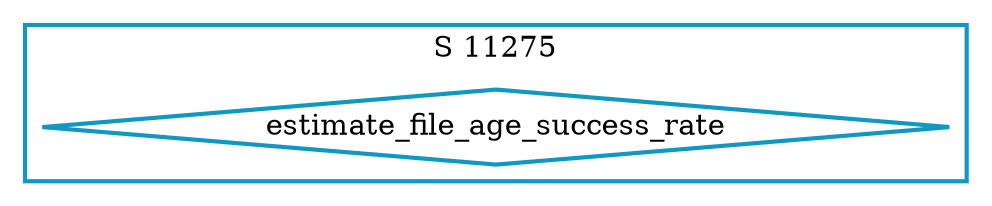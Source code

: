 digraph G {
  ratio=0.500000;
  "UV estimate_file_age_success_rate (11275)" [shape=diamond,
                                               label="estimate_file_age_success_rate",
                                               color="#1098C0", style=bold];
  
  subgraph cluster_11275 { label="S 11275";
    color="#1098C0";
    style=bold;
    "UV estimate_file_age_success_rate (11275)"; };
  
  
  }